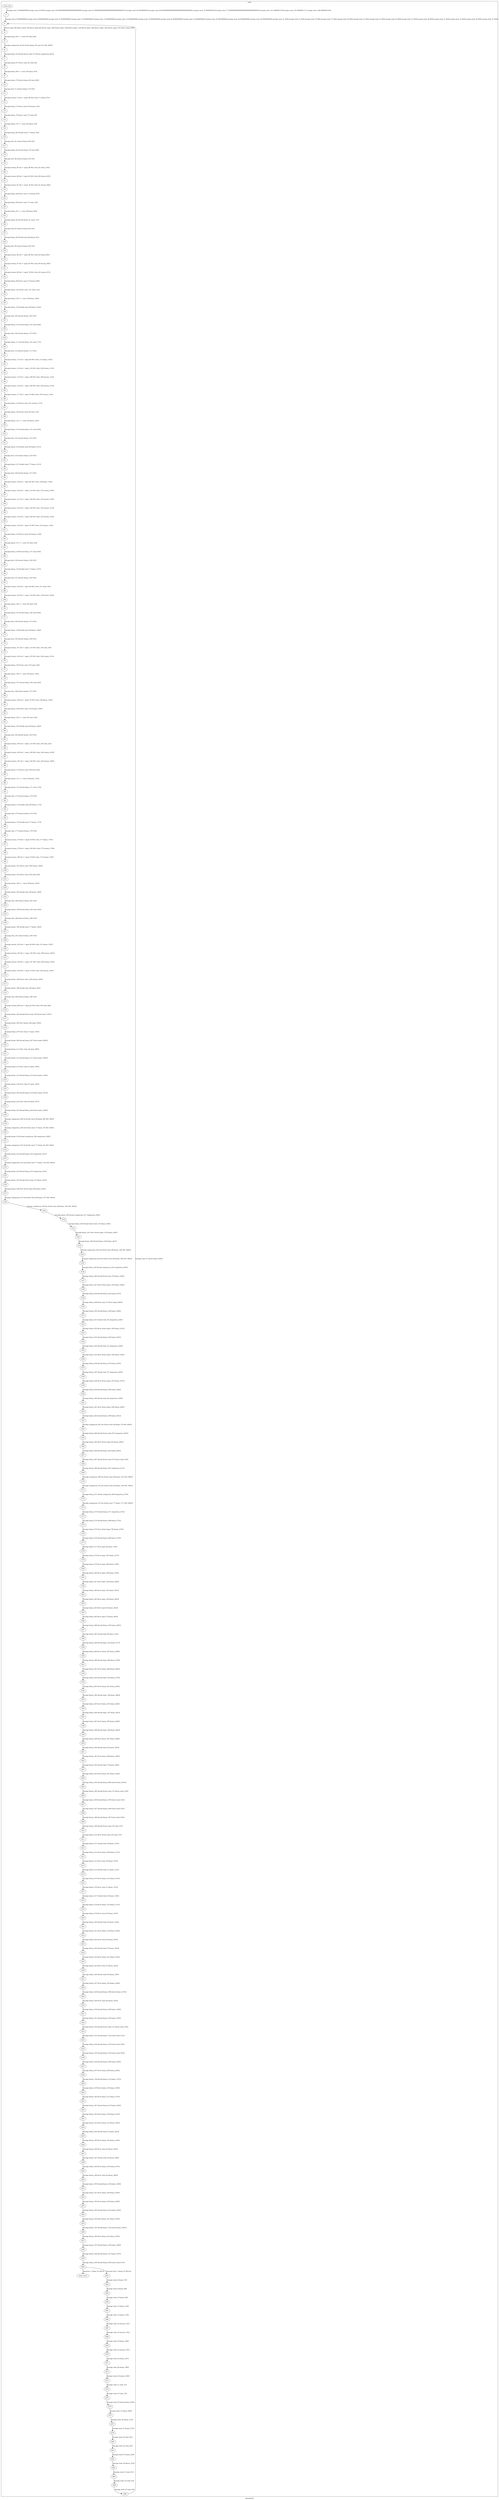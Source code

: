 digraph G {
label="Btor2XCFA";
subgraph cluster_0 {
label="main";
main_init[];
l1[];
l3[];
l4[];
l5[];
l6[];
l7[];
l8[];
l9[];
l10[];
l11[];
l12[];
l13[];
l14[];
l15[];
l16[];
l17[];
l18[];
l19[];
l20[];
l21[];
l22[];
l23[];
l24[];
l25[];
l26[];
l27[];
l28[];
l29[];
l30[];
l31[];
l32[];
l33[];
l34[];
l35[];
l36[];
l37[];
l38[];
l39[];
l40[];
l41[];
l42[];
l43[];
l44[];
l45[];
l46[];
l47[];
l48[];
l49[];
l50[];
l51[];
l52[];
l53[];
l54[];
l55[];
l56[];
l57[];
l58[];
l59[];
l60[];
l61[];
l62[];
l63[];
l64[];
l65[];
l66[];
l67[];
l68[];
l69[];
l70[];
l71[];
l72[];
l73[];
l74[];
l75[];
l76[];
l77[];
l78[];
l79[];
l80[];
l81[];
l82[];
l83[];
l84[];
l85[];
l86[];
l87[];
l88[];
l89[];
l90[];
l91[];
l92[];
l93[];
l94[];
l95[];
l96[];
l97[];
l98[];
l99[];
l100[];
l101[];
l102[];
l103[];
l104[];
l105[];
l106[];
l107[];
l108[];
l109[];
l110[];
l111[];
l112[];
l113[];
l114[];
l115[];
l116[];
l117[];
l118[];
l119[];
l120[];
l121[];
l122[];
l123[];
l124[];
l125[];
l126[];
l127[];
l128[];
l129[];
l130[];
l131[];
l132[];
l133[];
l134[];
l135[];
l136[];
l137[];
l138[];
l139[];
l140[];
l141[];
l142[];
l143[];
l144[];
l145[];
l146[];
l147[];
l148[];
l149[];
l150[];
l151[];
l152[];
l153[];
l154[];
l155[];
l156[];
l157[];
l158[];
l159[];
l160[];
l161[];
l162[];
l163[];
l164[];
l165[];
l166[];
l167[];
l168[];
l169[];
l170[];
l171[];
l172[];
l173[];
l174[];
l175[];
l176[];
l177[];
l178[];
l179[];
l180[];
l181[];
l182[];
l183[];
l184[];
l185[];
l186[];
l187[];
l188[];
l189[];
l190[];
l191[];
l192[];
l193[];
l194[];
l195[];
l196[];
l197[];
l198[];
l199[];
l200[];
l201[];
l202[];
l203[];
l204[];
l205[];
l206[];
l207[];
l208[];
l209[];
l210[];
l211[];
l212[];
l213[];
l214[];
l215[];
l216[];
l217[];
l218[];
l219[];
l220[];
l221[];
l222[];
l223[];
l224[];
l225[];
l226[];
l227[];
l228[];
l229[];
l230[];
l231[];
l232[];
l233[];
l234[];
l235[];
l236[];
l237[];
l238[];
l239[];
l240[];
l241[];
l242[];
l243[];
l244[];
l245[];
l246[];
l247[];
l248[];
l249[];
l250[];
l251[];
l252[];
l253[];
l254[];
l255[];
l256[];
l257[];
l258[];
l259[];
l260[];
main_error[];
l261[];
l262[];
l263[];
l264[];
l265[];
l266[];
l267[];
l268[];
l269[];
l270[];
l271[];
l272[];
l273[];
l274[];
l275[];
l276[];
l277[];
l278[];
l279[];
l280[];
l281[];
l282[];
l283[];
l284[];
l285[];
l286[];
main_init -> l1 [label="[(assign const_5 #b00000000),(assign const_30 #b0),(assign const_59 #b000000000000000000000000),(assign const_61 #b00000000000000000000000000000101),(assign const_65 #b00000010),(assign const_69 #b00000000000000000000000000000001),(assign const_75 #b00000100),(assign const_77 #b00000000000000000000000000000010),(assign const_101 #b00001100),(assign const_154 #b00001111),(assign const_169 #b00001010)] "];
l3 -> l4 [label="[(havoc input_66),(havoc input_76),(havoc input_82),(havoc input_106),(havoc input_109),(havoc input_110),(havoc input_126),(havoc input_145),(havoc input_187),(havoc input_208)] "];
l4 -> l5 [label="[(assign binary_60 (++ const_59 state_28))] "];
l5 -> l6 [label="[(assign comparison_62 (ite (bvule binary_60 const_61) #b1 #b0))] "];
l6 -> l7 [label="[(assign binary_63 (bvand (bvnot state_57) (bvnot comparison_62)))] "];
l7 -> l8 [label="[(assign binary_67 (bvxor const_65 state_6))] "];
l8 -> l9 [label="[(assign binary_68 (++ const_59 binary_67))] "];
l9 -> l10 [label="[(assign binary_70 (bvsub binary_68 const_69))] "];
l10 -> l11 [label="[(assign slice_71 (extract binary_70 0 8))] "];
l11 -> l12 [label="[(assign ternary_72 (ite (= input_66 #b1) slice_71 binary_67))] "];
l12 -> l13 [label="[(assign binary_73 (bvxor const_65 ternary_72))] "];
l13 -> l14 [label="[(assign binary_78 (bvxor const_75 state_8))] "];
l14 -> l15 [label="[(assign binary_79 (++ const_59 binary_78))] "];
l15 -> l16 [label="[(assign binary_80 (bvadd const_77 binary_79))] "];
l16 -> l17 [label="[(assign slice_81 (extract binary_80 0 8))] "];
l17 -> l18 [label="[(assign binary_83 (bvsub binary_79 const_69))] "];
l18 -> l19 [label="[(assign slice_84 (extract binary_83 0 8))] "];
l19 -> l20 [label="[(assign ternary_85 (ite (= input_66 #b1) slice_81 binary_78))] "];
l20 -> l21 [label="[(assign ternary_86 (ite (= input_82 #b1) slice_84 ternary_85))] "];
l21 -> l22 [label="[(assign ternary_87 (ite (= input_76 #b1) slice_81 ternary_86))] "];
l22 -> l23 [label="[(assign binary_88 (bvxor const_75 ternary_87))] "];
l23 -> l24 [label="[(assign binary_90 (bvxor const_75 state_10))] "];
l24 -> l25 [label="[(assign binary_91 (++ const_59 binary_90))] "];
l25 -> l26 [label="[(assign binary_92 (bvsub binary_91 const_77))] "];
l26 -> l27 [label="[(assign slice_93 (extract binary_92 0 8))] "];
l27 -> l28 [label="[(assign binary_94 (bvadd const_69 binary_91))] "];
l28 -> l29 [label="[(assign slice_95 (extract binary_94 0 8))] "];
l29 -> l30 [label="[(assign ternary_96 (ite (= input_66 #b1) slice_93 binary_90))] "];
l30 -> l31 [label="[(assign ternary_97 (ite (= input_82 #b1) slice_95 ternary_96))] "];
l31 -> l32 [label="[(assign ternary_98 (ite (= input_76 #b1) slice_93 ternary_97))] "];
l32 -> l33 [label="[(assign binary_99 (bvxor const_75 ternary_98))] "];
l33 -> l34 [label="[(assign binary_102 (bvxor const_101 state_12))] "];
l34 -> l35 [label="[(assign binary_103 (++ const_59 binary_102))] "];
l35 -> l36 [label="[(assign binary_104 (bvadd const_69 binary_103))] "];
l36 -> l37 [label="[(assign slice_105 (extract binary_104 0 8))] "];
l37 -> l38 [label="[(assign binary_107 (bvsub binary_103 const_69))] "];
l38 -> l39 [label="[(assign slice_108 (extract binary_107 0 8))] "];
l39 -> l40 [label="[(assign binary_111 (bvsub binary_103 const_77))] "];
l40 -> l41 [label="[(assign slice_112 (extract binary_111 0 8))] "];
l41 -> l42 [label="[(assign ternary_113 (ite (= input_66 #b1) slice_112 binary_102))] "];
l42 -> l43 [label="[(assign ternary_114 (ite (= input_110 #b1) slice_108 ternary_113))] "];
l43 -> l44 [label="[(assign ternary_115 (ite (= input_109 #b1) slice_108 ternary_114))] "];
l44 -> l45 [label="[(assign ternary_116 (ite (= input_106 #b1) slice_108 ternary_115))] "];
l45 -> l46 [label="[(assign ternary_117 (ite (= input_76 #b1) slice_105 ternary_116))] "];
l46 -> l47 [label="[(assign binary_118 (bvxor const_101 ternary_117))] "];
l47 -> l48 [label="[(assign binary_120 (bvxor const_65 state_14))] "];
l48 -> l49 [label="[(assign binary_121 (++ const_59 binary_120))] "];
l49 -> l50 [label="[(assign binary_122 (bvsub binary_121 const_69))] "];
l50 -> l51 [label="[(assign slice_123 (extract binary_122 0 8))] "];
l51 -> l52 [label="[(assign binary_124 (bvadd const_69 binary_121))] "];
l52 -> l53 [label="[(assign slice_125 (extract binary_124 0 8))] "];
l53 -> l54 [label="[(assign binary_127 (bvadd const_77 binary_121))] "];
l54 -> l55 [label="[(assign slice_128 (extract binary_127 0 8))] "];
l55 -> l56 [label="[(assign ternary_129 (ite (= input_66 #b1) slice_128 binary_120))] "];
l56 -> l57 [label="[(assign ternary_130 (ite (= input_110 #b1) slice_125 ternary_129))] "];
l57 -> l58 [label="[(assign ternary_131 (ite (= input_109 #b1) slice_125 ternary_130))] "];
l58 -> l59 [label="[(assign ternary_132 (ite (= input_126 #b1) slice_125 ternary_131))] "];
l59 -> l60 [label="[(assign ternary_133 (ite (= input_106 #b1) slice_125 ternary_132))] "];
l60 -> l61 [label="[(assign ternary_134 (ite (= input_76 #b1) slice_123 ternary_133))] "];
l61 -> l62 [label="[(assign binary_135 (bvxor const_65 ternary_134))] "];
l62 -> l63 [label="[(assign binary_137 (++ const_59 state_16))] "];
l63 -> l64 [label="[(assign binary_138 (bvsub binary_137 const_69))] "];
l64 -> l65 [label="[(assign slice_139 (extract binary_138 0 8))] "];
l65 -> l66 [label="[(assign binary_140 (bvadd const_77 binary_137))] "];
l66 -> l67 [label="[(assign slice_141 (extract binary_140 0 8))] "];
l67 -> l68 [label="[(assign ternary_142 (ite (= input_66 #b1) slice_141 state_16))] "];
l68 -> l69 [label="[(assign ternary_143 (ite (= input_110 #b1) slice_139 ternary_142))] "];
l69 -> l70 [label="[(assign binary_146 (++ const_59 state_18))] "];
l70 -> l71 [label="[(assign binary_147 (bvsub binary_146 const_69))] "];
l71 -> l72 [label="[(assign slice_148 (extract binary_147 0 8))] "];
l72 -> l73 [label="[(assign binary_149 (bvadd const_69 binary_146))] "];
l73 -> l74 [label="[(assign slice_150 (extract binary_149 0 8))] "];
l74 -> l75 [label="[(assign ternary_151 (ite (= input_110 #b1) slice_150 state_18))] "];
l75 -> l76 [label="[(assign ternary_152 (ite (= input_145 #b1) slice_148 ternary_151))] "];
l76 -> l77 [label="[(assign binary_155 (bvxor const_154 state_20))] "];
l77 -> l78 [label="[(assign binary_156 (++ const_59 binary_155))] "];
l78 -> l79 [label="[(assign binary_157 (bvsub binary_156 const_69))] "];
l79 -> l80 [label="[(assign slice_158 (extract binary_157 0 8))] "];
l80 -> l81 [label="[(assign ternary_159 (ite (= input_76 #b1) slice_158 binary_155))] "];
l81 -> l82 [label="[(assign binary_160 (bvxor const_154 ternary_159))] "];
l82 -> l83 [label="[(assign binary_162 (++ const_59 state_22))] "];
l83 -> l84 [label="[(assign binary_163 (bvadd const_69 binary_162))] "];
l84 -> l85 [label="[(assign slice_164 (extract binary_163 0 8))] "];
l85 -> l86 [label="[(assign ternary_165 (ite (= input_110 #b1) slice_164 state_22))] "];
l86 -> l87 [label="[(assign ternary_166 (ite (= input_109 #b1) slice_164 ternary_165))] "];
l87 -> l88 [label="[(assign ternary_167 (ite (= input_126 #b1) slice_164 ternary_166))] "];
l88 -> l89 [label="[(assign binary_170 (bvxor const_169 state_24))] "];
l89 -> l90 [label="[(assign binary_171 (++ const_59 binary_170))] "];
l90 -> l91 [label="[(assign binary_172 (bvsub binary_171 const_77))] "];
l91 -> l92 [label="[(assign slice_173 (extract binary_172 0 8))] "];
l92 -> l93 [label="[(assign binary_174 (bvadd const_69 binary_171))] "];
l93 -> l94 [label="[(assign slice_175 (extract binary_174 0 8))] "];
l94 -> l95 [label="[(assign binary_176 (bvadd const_77 binary_171))] "];
l95 -> l96 [label="[(assign slice_177 (extract binary_176 0 8))] "];
l96 -> l97 [label="[(assign ternary_178 (ite (= input_66 #b1) slice_177 binary_170))] "];
l97 -> l98 [label="[(assign ternary_179 (ite (= input_109 #b1) slice_175 ternary_178))] "];
l98 -> l99 [label="[(assign ternary_180 (ite (= input_76 #b1) slice_173 ternary_179))] "];
l99 -> l100 [label="[(assign binary_181 (bvxor const_169 ternary_180))] "];
l100 -> l101 [label="[(assign binary_183 (bvxor const_169 state_26))] "];
l101 -> l102 [label="[(assign binary_184 (++ const_59 binary_183))] "];
l102 -> l103 [label="[(assign binary_185 (bvadd const_69 binary_184))] "];
l103 -> l104 [label="[(assign slice_186 (extract binary_185 0 8))] "];
l104 -> l105 [label="[(assign binary_188 (bvsub binary_184 const_69))] "];
l105 -> l106 [label="[(assign slice_189 (extract binary_188 0 8))] "];
l106 -> l107 [label="[(assign binary_190 (bvadd const_77 binary_184))] "];
l107 -> l108 [label="[(assign slice_191 (extract binary_190 0 8))] "];
l108 -> l109 [label="[(assign ternary_192 (ite (= input_66 #b1) slice_191 binary_183))] "];
l109 -> l110 [label="[(assign ternary_193 (ite (= input_145 #b1) slice_189 ternary_192))] "];
l110 -> l111 [label="[(assign ternary_194 (ite (= input_187 #b1) slice_189 ternary_193))] "];
l111 -> l112 [label="[(assign ternary_195 (ite (= input_76 #b1) slice_186 ternary_194))] "];
l112 -> l113 [label="[(assign binary_196 (bvxor const_169 ternary_195))] "];
l113 -> l114 [label="[(assign binary_198 (bvadd const_69 binary_60))] "];
l114 -> l115 [label="[(assign slice_199 (extract binary_198 0 8))] "];
l115 -> l116 [label="[(assign ternary_200 (ite (= input_82 #b1) slice_199 state_28))] "];
l116 -> l117 [label="[(assign binary_204 (bvand (bvnot state_35) (bvnot input_145)))] "];
l117 -> l118 [label="[(assign binary_205 (bvor binary_204 input_106))] "];
l118 -> l119 [label="[(assign binary_207 (bvor state_37 input_145))] "];
l119 -> l120 [label="[(assign binary_209 (bvand binary_207 (bvnot input_208)))] "];
l120 -> l121 [label="[(assign binary_211 (bvor state_39 input_208))] "];
l121 -> l122 [label="[(assign binary_212 (bvand binary_211 (bvnot input_109)))] "];
l122 -> l123 [label="[(assign binary_214 (bvor state_41 input_109))] "];
l123 -> l124 [label="[(assign binary_215 (bvand binary_214 (bvnot input_126)))] "];
l124 -> l125 [label="[(assign binary_219 (bvor state_47 input_126))] "];
l125 -> l126 [label="[(assign binary_220 (bvand binary_219 (bvnot input_187)))] "];
l126 -> l127 [label="[(assign binary_222 (bvor state_49 input_187))] "];
l127 -> l128 [label="[(assign binary_223 (bvand binary_222 (bvnot input_106)))] "];
l128 -> l129 [label="[(assign comparison_228 (ite (bvule const_69 binary_68) #b1 #b0))] "];
l129 -> l130 [label="[(assign comparison_229 (ite (bvule const_77 binary_79) #b1 #b0))] "];
l130 -> l131 [label="[(assign binary_230 (bvand comparison_228 comparison_229))] "];
l131 -> l132 [label="[(assign comparison_231 (ite (bvule const_77 binary_91) #b1 #b0))] "];
l132 -> l133 [label="[(assign binary_232 (bvand binary_230 comparison_231))] "];
l133 -> l134 [label="[(assign comparison_233 (ite (bvule const_77 binary_103) #b1 #b0))] "];
l134 -> l135 [label="[(assign binary_234 (bvand binary_232 comparison_233))] "];
l135 -> l136 [label="[(assign binary_235 (bvand (bvnot state_31) binary_234))] "];
l136 -> l137 [label="[(assign binary_236 (bvor (bvnot input_66) binary_235))] "];
l137 -> l138 [label="[(assign comparison_237 (ite (bvule const_69 binary_137) #b1 #b0))] "];
l138 -> l139 [label="[(assign comparison_238 (ite (bvule const_69 binary_103) #b1 #b0))] "];
l139 -> l140 [label="[(assign binary_239 (bvand comparison_237 comparison_238))] "];
l140 -> l141 [label="[(assign binary_240 (bvand (bvnot state_33) binary_239))] "];
l141 -> l142 [label="[(assign binary_241 (bvor (bvnot input_110) binary_240))] "];
l142 -> l143 [label="[(assign binary_242 (bvand binary_236 binary_241))] "];
l143 -> l144 [label="[(assign comparison_243 (ite (bvule const_69 binary_146) #b1 #b0))] "];
l144 -> l145 [label="[(assign comparison_244 (ite (bvule const_69 binary_184) #b1 #b0))] "];
l145 -> l146 [label="[(assign binary_245 (bvand comparison_243 comparison_244))] "];
l146 -> l147 [label="[(assign binary_246 (bvand (bvnot state_35) binary_245))] "];
l147 -> l148 [label="[(assign binary_247 (bvor (bvnot input_145) binary_246))] "];
l148 -> l149 [label="[(assign binary_248 (bvand binary_242 binary_247))] "];
l149 -> l150 [label="[(assign binary_249 (bvor state_37 (bvnot input_208)))] "];
l150 -> l151 [label="[(assign binary_250 (bvand binary_248 binary_249))] "];
l151 -> l152 [label="[(assign binary_251 (bvand state_39 comparison_238))] "];
l152 -> l153 [label="[(assign binary_252 (bvor (bvnot input_109) binary_251))] "];
l153 -> l154 [label="[(assign binary_253 (bvand binary_250 binary_252))] "];
l154 -> l155 [label="[(assign binary_254 (bvand state_41 comparison_238))] "];
l155 -> l156 [label="[(assign binary_255 (bvor (bvnot input_126) binary_254))] "];
l156 -> l157 [label="[(assign binary_256 (bvand binary_253 binary_255))] "];
l157 -> l158 [label="[(assign binary_257 (bvand state_47 comparison_244))] "];
l158 -> l159 [label="[(assign binary_258 (bvor (bvnot input_187) binary_257))] "];
l159 -> l160 [label="[(assign binary_259 (bvand binary_256 binary_258))] "];
l160 -> l161 [label="[(assign binary_260 (bvand state_49 comparison_238))] "];
l161 -> l162 [label="[(assign binary_261 (bvor (bvnot input_106) binary_260))] "];
l162 -> l163 [label="[(assign binary_262 (bvand binary_259 binary_261))] "];
l163 -> l164 [label="[(assign comparison_263 (ite (bvule const_69 binary_79) #b1 #b0))] "];
l164 -> l165 [label="[(assign binary_264 (bvand (bvnot state_55) comparison_263))] "];
l165 -> l166 [label="[(assign binary_265 (bvor (bvnot input_82) binary_264))] "];
l166 -> l167 [label="[(assign binary_266 (bvand binary_262 binary_265))] "];
l167 -> l168 [label="[(assign binary_267 (bvand (bvnot state_51) (bvnot state_53)))] "];
l168 -> l169 [label="[(assign binary_268 (bvand binary_267 comparison_231))] "];
l169 -> l170 [label="[(assign comparison_269 (ite (bvule const_69 binary_121) #b1 #b0))] "];
l170 -> l171 [label="[(assign comparison_270 (ite (bvule const_69 binary_156) #b1 #b0))] "];
l171 -> l172 [label="[(assign binary_271 (bvand comparison_269 comparison_270))] "];
l172 -> l173 [label="[(assign comparison_272 (ite (bvule const_77 binary_171) #b1 #b0))] "];
l173 -> l174 [label="[(assign binary_273 (bvand binary_271 comparison_272))] "];
l174 -> l175 [label="[(assign binary_274 (bvand binary_268 binary_273))] "];
l175 -> l176 [label="[(assign binary_275 (bvor (bvnot input_76) binary_274))] "];
l176 -> l177 [label="[(assign binary_276 (bvand binary_266 binary_275))] "];
l177 -> l178 [label="[(assign binary_277 (bvor input_66 input_110))] "];
l178 -> l179 [label="[(assign binary_278 (bvor input_145 binary_277))] "];
l179 -> l180 [label="[(assign binary_279 (bvor input_208 binary_278))] "];
l180 -> l181 [label="[(assign binary_280 (bvor input_109 binary_279))] "];
l181 -> l182 [label="[(assign binary_281 (bvor input_126 binary_280))] "];
l182 -> l183 [label="[(assign binary_282 (bvor input_187 binary_281))] "];
l183 -> l184 [label="[(assign binary_283 (bvor input_106 binary_282))] "];
l184 -> l185 [label="[(assign binary_284 (bvor input_82 binary_283))] "];
l185 -> l186 [label="[(assign binary_285 (bvor input_76 binary_284))] "];
l186 -> l187 [label="[(assign binary_286 (bvand binary_276 binary_285))] "];
l187 -> l188 [label="[(assign binary_287 (bvand input_66 input_110))] "];
l188 -> l189 [label="[(assign binary_288 (bvand input_145 binary_277))] "];
l189 -> l190 [label="[(assign binary_289 (bvor binary_287 binary_288))] "];
l190 -> l191 [label="[(assign binary_290 (bvand input_208 binary_278))] "];
l191 -> l192 [label="[(assign binary_291 (bvor binary_289 binary_290))] "];
l192 -> l193 [label="[(assign binary_292 (bvand input_109 binary_279))] "];
l193 -> l194 [label="[(assign binary_293 (bvor binary_291 binary_292))] "];
l194 -> l195 [label="[(assign binary_294 (bvand input_126 binary_280))] "];
l195 -> l196 [label="[(assign binary_295 (bvor binary_293 binary_294))] "];
l196 -> l197 [label="[(assign binary_296 (bvand input_187 binary_281))] "];
l197 -> l198 [label="[(assign binary_297 (bvor binary_295 binary_296))] "];
l198 -> l199 [label="[(assign binary_298 (bvand input_106 binary_282))] "];
l199 -> l200 [label="[(assign binary_299 (bvor binary_297 binary_298))] "];
l200 -> l201 [label="[(assign binary_300 (bvand input_82 binary_283))] "];
l201 -> l202 [label="[(assign binary_301 (bvor binary_299 binary_300))] "];
l202 -> l203 [label="[(assign binary_302 (bvand input_76 binary_284))] "];
l203 -> l204 [label="[(assign binary_303 (bvor binary_301 binary_302))] "];
l204 -> l205 [label="[(assign binary_304 (bvand binary_286 (bvnot binary_303)))] "];
l205 -> l206 [label="[(assign binary_305 (bvand (bvnot state_31) (bvnot state_33)))] "];
l206 -> l207 [label="[(assign binary_306 (bvand binary_305 (bvnot state_51)))] "];
l207 -> l208 [label="[(assign binary_307 (bvand binary_306 (bvnot state_53)))] "];
l208 -> l209 [label="[(assign binary_308 (bvand binary_307 (bvnot state_55)))] "];
l209 -> l210 [label="[(assign binary_309 (bvand (bvnot state_35) state_37))] "];
l210 -> l211 [label="[(assign binary_310 (bvor (bvnot state_35) state_37))] "];
l211 -> l212 [label="[(assign binary_311 (bvand state_39 binary_310))] "];
l212 -> l213 [label="[(assign binary_312 (bvor binary_309 binary_311))] "];
l213 -> l214 [label="[(assign binary_313 (bvor state_39 binary_310))] "];
l214 -> l215 [label="[(assign binary_314 (bvand state_41 binary_313))] "];
l215 -> l216 [label="[(assign binary_315 (bvor binary_312 binary_314))] "];
l216 -> l217 [label="[(assign binary_316 (bvor state_41 binary_313))] "];
l217 -> l218 [label="[(assign binary_317 (bvand state_43 binary_316))] "];
l218 -> l219 [label="[(assign binary_318 (bvor binary_315 binary_317))] "];
l219 -> l220 [label="[(assign binary_319 (bvor state_43 binary_316))] "];
l220 -> l221 [label="[(assign binary_320 (bvand state_45 binary_319))] "];
l221 -> l222 [label="[(assign binary_321 (bvor binary_318 binary_320))] "];
l222 -> l223 [label="[(assign binary_322 (bvor state_45 binary_319))] "];
l223 -> l224 [label="[(assign binary_323 (bvand state_47 binary_322))] "];
l224 -> l225 [label="[(assign binary_324 (bvor binary_321 binary_323))] "];
l225 -> l226 [label="[(assign binary_325 (bvor state_47 binary_322))] "];
l226 -> l227 [label="[(assign binary_326 (bvand state_49 binary_325))] "];
l227 -> l228 [label="[(assign binary_327 (bvor binary_324 binary_326))] "];
l228 -> l229 [label="[(assign binary_328 (bvand binary_308 (bvnot binary_327)))] "];
l229 -> l230 [label="[(assign binary_329 (bvor state_49 binary_325))] "];
l230 -> l231 [label="[(assign binary_330 (bvand binary_328 binary_329))] "];
l231 -> l232 [label="[(assign binary_331 (bvand binary_304 binary_330))] "];
l232 -> l233 [label="[(assign binary_332 (bvand (bvnot state_31) (bvnot state_33)))] "];
l233 -> l234 [label="[(assign binary_333 (bvand binary_332 (bvnot state_51)))] "];
l234 -> l235 [label="[(assign binary_334 (bvand binary_333 (bvnot state_53)))] "];
l235 -> l236 [label="[(assign binary_335 (bvand binary_334 (bvnot state_55)))] "];
l236 -> l237 [label="[(assign binary_336 (bvand binary_209 binary_205))] "];
l237 -> l238 [label="[(assign binary_337 (bvor binary_209 binary_205))] "];
l238 -> l239 [label="[(assign binary_338 (bvand binary_212 binary_337))] "];
l239 -> l240 [label="[(assign binary_339 (bvor binary_336 binary_338))] "];
l240 -> l241 [label="[(assign binary_340 (bvor binary_212 binary_337))] "];
l241 -> l242 [label="[(assign binary_341 (bvand binary_215 binary_340))] "];
l242 -> l243 [label="[(assign binary_342 (bvor binary_339 binary_341))] "];
l243 -> l244 [label="[(assign binary_343 (bvor binary_215 binary_340))] "];
l244 -> l245 [label="[(assign binary_344 (bvand state_43 binary_343))] "];
l245 -> l246 [label="[(assign binary_345 (bvor binary_342 binary_344))] "];
l246 -> l247 [label="[(assign binary_346 (bvor state_43 binary_343))] "];
l247 -> l248 [label="[(assign binary_347 (bvand state_45 binary_346))] "];
l248 -> l249 [label="[(assign binary_348 (bvor binary_345 binary_347))] "];
l249 -> l250 [label="[(assign binary_349 (bvor state_45 binary_346))] "];
l250 -> l251 [label="[(assign binary_350 (bvand binary_220 binary_349))] "];
l251 -> l252 [label="[(assign binary_351 (bvor binary_348 binary_350))] "];
l252 -> l253 [label="[(assign binary_352 (bvor binary_220 binary_349))] "];
l253 -> l254 [label="[(assign binary_353 (bvand binary_223 binary_352))] "];
l254 -> l255 [label="[(assign binary_354 (bvor binary_351 binary_353))] "];
l255 -> l256 [label="[(assign binary_355 (bvand binary_335 (bvnot binary_354)))] "];
l256 -> l257 [label="[(assign binary_356 (bvor binary_223 binary_352))] "];
l257 -> l258 [label="[(assign binary_357 (bvand binary_355 binary_356))] "];
l258 -> l259 [label="[(assign binary_358 (bvand binary_331 binary_357))] "];
l259 -> l260 [label="[(assign binary_359 (bvand binary_358 (bvnot state_57)))] "];
l260 -> main_error [label="[(assume (= binary_63 #b1))] "];
l260 -> l261 [label="[(assume (not (= binary_63 #b1)))] "];
l261 -> l262 [label="[(assign state_6 binary_73)] "];
l262 -> l263 [label="[(assign state_8 binary_88)] "];
l263 -> l264 [label="[(assign state_10 binary_99)] "];
l264 -> l265 [label="[(assign state_12 binary_118)] "];
l265 -> l266 [label="[(assign state_14 binary_135)] "];
l266 -> l267 [label="[(assign state_16 ternary_143)] "];
l267 -> l268 [label="[(assign state_18 ternary_152)] "];
l268 -> l269 [label="[(assign state_20 binary_160)] "];
l269 -> l270 [label="[(assign state_22 ternary_167)] "];
l270 -> l271 [label="[(assign state_24 binary_181)] "];
l271 -> l272 [label="[(assign state_26 binary_196)] "];
l272 -> l273 [label="[(assign state_28 ternary_200)] "];
l273 -> l274 [label="[(assign state_31 state_31)] "];
l274 -> l275 [label="[(assign state_33 state_33)] "];
l275 -> l276 [label="[(assign state_35 (bvnot binary_205))] "];
l276 -> l277 [label="[(assign state_37 binary_209)] "];
l277 -> l278 [label="[(assign state_39 binary_212)] "];
l278 -> l279 [label="[(assign state_41 binary_215)] "];
l279 -> l280 [label="[(assign state_43 state_43)] "];
l280 -> l281 [label="[(assign state_45 state_45)] "];
l281 -> l282 [label="[(assign state_47 binary_220)] "];
l282 -> l283 [label="[(assign state_49 binary_223)] "];
l283 -> l284 [label="[(assign state_51 state_51)] "];
l284 -> l285 [label="[(assign state_53 state_53)] "];
l285 -> l286 [label="[(assign state_55 state_55)] "];
l286 -> l3 [label="[(assign state_57 (bvnot binary_359))] "];
l1 -> l3 [label="[(assign state_6 #b00000000),(assign state_8 #b00000000),(assign state_10 #b00000000),(assign state_12 #b00000000),(assign state_14 #b00000000),(assign state_16 #b00000000),(assign state_18 #b00000000),(assign state_20 #b00000000),(assign state_22 #b00000000),(assign state_24 #b00000000),(assign state_26 #b00000000),(assign state_28 #b00000000),(assign state_31 #b0),(assign state_33 #b0),(assign state_35 #b0),(assign state_37 #b0),(assign state_39 #b0),(assign state_41 #b0),(assign state_43 #b0),(assign state_45 #b0),(assign state_47 #b0),(assign state_49 #b0),(assign state_51 #b0),(assign state_53 #b0),(assign state_55 #b0),(assign state_57 #b0)] "];

}
}
